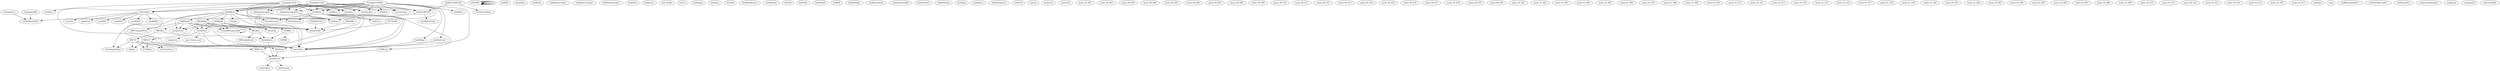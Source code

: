 /* Created by mdot for Matlab */
digraph m2html {
  ExampleUse1D -> funManu;
  ExampleUse1D -> initDirGRENAT;
  ExampleUse1D -> BuildCI;
  ExampleUse1D -> critErrDisp;
  ExampleUse1D -> dispDate;
  ExampleUse1D -> displaySurrogate;
  ExampleUse1D -> displaySurrogateCI;
  ExampleUse1D -> initDisp;
  ExampleUse1D -> initMeta;
  ExampleUse1D -> BuildMeta;
  ExampleUse1D -> EvalMeta;
  ExampleUse1D -> execParallel;
  ExampleUse1D -> mesuTime;
  ExampleUse2D -> initDirGRENAT;
  ExampleUse2D -> BuildCI;
  ExampleUse2D -> critErrDisp;
  ExampleUse2D -> dispDate;
  ExampleUse2D -> displaySurrogate;
  ExampleUse2D -> displaySurrogateCI;
  ExampleUse2D -> initDisp;
  ExampleUse2D -> initMeta;
  ExampleUse2D -> BuildMeta;
  ExampleUse2D -> EvalMeta;
  ExampleUse2D -> customClean;
  ExampleUse2D -> execParallel;
  ExampleUse2D -> mesuTime;
  ExampleUseDOE -> initDirGRENAT;
  ExampleUseDOE -> BuildCI;
  ExampleUseDOE -> critErrDisp;
  ExampleUseDOE -> dispDate;
  ExampleUseDOE -> displaySurrogate;
  ExampleUseDOE -> displaySurrogateCI;
  ExampleUseDOE -> initDisp;
  ExampleUseDOE -> initMeta;
  ExampleUseDOE -> initNbPts;
  ExampleUseDOE -> BuildMeta;
  ExampleUseDOE -> EvalMeta;
  ExampleUseDOE -> buildDisp;
  ExampleUseDOE -> customClean;
  ExampleUseDOE -> evalFunGrad;
  ExampleUseDOE -> execParallel;
  ExampleUseDOE -> mesuTime;
  LICENSE -> LICENSE;
  LICENSE -> LICENSE;
  LICENSE -> LICENSE;
  initDirGRENAT -> initDirMultiDOE;
  initDirGRENAT -> initMatlab2tikz;
  critErrDisp -> calcMSE;
  critErrDisp -> calcRAAE;
  critErrDisp -> calcRMAE;
  critErrDisp -> calcRMSE;
  critErrDisp -> corrFact;
  critErrDisp -> qualError;
  critErrDisp -> mesuTime;
  displaySurrogate -> saveDisp;
  displaySurrogate -> initDisp;
  displaySurrogate -> matlab2tikz;
  displaySurrogateCI -> initDisp;
  initMeta -> mesuTime;
  multiKernel -> multiTimes;
  multiKernel -> multitransp;
  ConsoleProgressBar -> ConsoleProgressBar;
  ExampleInfill -> initDirMultiDOE;
  ExampleUse -> initDirMultiDOE;
  LICENSE -> LICENSE;
  LICENSE -> LICENSE;
  LICENSE -> LICENSE;
  AUTHORS -> matlab2tikz;
  CHANGELOG -> matlab2tikz;
  README -> matlab2tikz;
  BuildMeta -> mergestruct;
  BuildMeta -> KRGBuild;
  BuildMeta -> PrepIn;
  BuildMeta -> RBFBuild;
  BuildMeta -> SVRBuild;
  BuildMeta -> CheckInputData;
  BuildMeta -> NormRenorm;
  BuildMeta -> NormRenormG;
  BuildMeta -> mesuTime;
  EstimPara -> pso_Trelea_mod;
  EstimPara -> stopEstim;
  EstimPara -> mesuTime;
  EvalMeta -> InfillCrit;
  EvalMeta -> KRGEval;
  EvalMeta -> RBFEval;
  EvalMeta -> SVREval;
  EvalMeta -> NormRenorm;
  EvalMeta -> NormRenormG;
  EvalMeta -> mesuTime;
  KRGBloc -> KRGLikelihood;
  KRGBloc -> KernMatrix;
  KRGBuild -> saveDisp;
  KRGBuild -> ConsoleProgressBar;
  KRGBuild -> matlab2tikz;
  KRGBuild -> mergestruct;
  KRGBuild -> EstimPara;
  KRGBuild -> KRGBloc;
  KRGBuild -> KRGCV;
  KRGBuild -> mesuTime;
  KRGCV -> LOOCalcError;
  KRGCV -> QQplot;
  KRGCV -> SCVRplot;
  KRGCV -> KRGEval;
  KRGCV -> mesuTime;
  KRGEval -> multiKernel;
  KernMatrix -> multiKernel;
  RBFBloc -> KernMatrix;
  RBFBloc -> RBFCV;
  RBFBuild -> saveDisp;
  RBFBuild -> ConsoleProgressBar;
  RBFBuild -> matlab2tikz;
  RBFBuild -> mergestruct;
  RBFBuild -> EstimPara;
  RBFBuild -> RBFBloc;
  RBFBuild -> RBFComputePara;
  RBFCV -> LOOCalcError;
  RBFCV -> QQplot;
  RBFCV -> SCVRplot;
  RBFCV -> RBFEval;
  RBFCV -> CheckInputData;
  RBFCV -> mesuTime;
  RBFEval -> multiKernel;
  SVRBloc -> KernMatrix;
  SVRBloc -> SVRSB;
  SVRBuild -> saveDisp;
  SVRBuild -> ConsoleProgressBar;
  SVRBuild -> matlab2tikz;
  SVRBuild -> mergestruct;
  SVRBuild -> EstimPara;
  SVRBuild -> KRGBloc;
  SVRBuild -> SVRBloc;
  SVREval -> multiKernel;
  buildDisp -> mesuTime;
  buildDocGRENAT -> initDirGRENAT;
  buildDocGRENAT -> listFilesToolbox;
  evalFunGrad -> mesuTime;

  ExampleUse1D [URL="GRENAT/ExampleUse1D.html"];
  ExampleUse2D [URL="GRENAT/ExampleUse2D.html"];
  ExampleUseDOE [URL="GRENAT/ExampleUseDOE.html"];
  LICENSE [URL="GRENAT/LICENSE.html"];
  README [URL="GRENAT/README.html"];
  funAHE [URL="GRENAT/funTest/funAHE.html"];
  funAckley [URL="GRENAT/funTest/funAckley.html"];
  funBeale [URL="GRENAT/funTest/funBeale.html"];
  funBohachevsky1 [URL="GRENAT/funTest/funBohachevsky1.html"];
  funBohachevsky2 [URL="GRENAT/funTest/funBohachevsky2.html"];
  funBohachevsky3 [URL="GRENAT/funTest/funBohachevsky3.html"];
  funBooth [URL="GRENAT/funTest/funBooth.html"];
  funBranin [URL="GRENAT/funTest/funBranin.html"];
  funColville [URL="GRENAT/funTest/funColville.html"];
  funCst [URL="GRENAT/funTest/funCst.html"];
  funDejong [URL="GRENAT/funTest/funDejong.html"];
  funDixon [URL="GRENAT/funTest/funDixon.html"];
  funGold [URL="GRENAT/funTest/funGold.html"];
  funManu [URL="GRENAT/funTest/funManu.html"];
  funMichalewicz [URL="GRENAT/funTest/funMichalewicz.html"];
  funMystery [URL="GRENAT/funTest/funMystery.html"];
  funNull [URL="GRENAT/funTest/funNull.html"];
  funPeaks [URL="GRENAT/funTest/funPeaks.html"];
  funPeaksN [URL="GRENAT/funTest/funPeaksN.html"];
  funRHE [URL="GRENAT/funTest/funRHE.html"];
  funRastrigin [URL="GRENAT/funTest/funRastrigin.html"];
  funRosenbrock [URL="GRENAT/funTest/funRosenbrock.html"];
  funRosenbrockM [URL="GRENAT/funTest/funRosenbrockM.html"];
  funSchwefel [URL="GRENAT/funTest/funSchwefel.html"];
  funSixHump [URL="GRENAT/funTest/funSixHump.html"];
  funSlope [URL="GRENAT/funTest/funSlope.html"];
  funSphere [URL="GRENAT/funTest/funSphere.html"];
  funSumSquare [URL="GRENAT/funTest/funSumSquare.html"];
  testFUN [URL="GRENAT/funTest/testFUN.html"];
  initDirGRENAT [URL="GRENAT/initDirGRENAT.html"];
  BuildCI [URL="GRENAT/src/crit/BuildCI.html"];
  InfillCrit [URL="GRENAT/src/crit/InfillCrit.html"];
  LOOCalcError [URL="GRENAT/src/crit/LOOCalcError.html"];
  calcMSE [URL="GRENAT/src/crit/calcMSE.html"];
  calcRAAE [URL="GRENAT/src/crit/calcRAAE.html"];
  calcRMAE [URL="GRENAT/src/crit/calcRMAE.html"];
  calcRMSE [URL="GRENAT/src/crit/calcRMSE.html"];
  corrFact [URL="GRENAT/src/crit/corrFact.html"];
  critErrDisp [URL="GRENAT/src/crit/critErrDisp.html"];
  qualError [URL="GRENAT/src/crit/qualError.html"];
  QQplot [URL="GRENAT/src/disp/QQplot.html"];
  SCVRplot [URL="GRENAT/src/disp/SCVRplot.html"];
  dispDate [URL="GRENAT/src/disp/dispDate.html"];
  displaySurrogate [URL="GRENAT/src/disp/displaySurrogate.html"];
  displaySurrogateCI [URL="GRENAT/src/disp/displaySurrogateCI.html"];
  saveDisp [URL="GRENAT/src/disp/saveDisp.html"];
  initDisp [URL="GRENAT/src/init/initDisp.html"];
  initMeta [URL="GRENAT/src/init/initMeta.html"];
  initNbPts [URL="GRENAT/src/init/initNbPts.html"];
  matern [URL="GRENAT/src/kernANDfun/matern.html"];
  matern32 [URL="GRENAT/src/kernANDfun/matern32.html"];
  matern52 [URL="GRENAT/src/kernANDfun/matern52.html"];
  mono_00_001 [URL="GRENAT/src/kernANDfun/monomial_basis/mono_00_001.html"];
  mono_00_002 [URL="GRENAT/src/kernANDfun/monomial_basis/mono_00_002.html"];
  mono_00_003 [URL="GRENAT/src/kernANDfun/monomial_basis/mono_00_003.html"];
  mono_00_004 [URL="GRENAT/src/kernANDfun/monomial_basis/mono_00_004.html"];
  mono_00_005 [URL="GRENAT/src/kernANDfun/monomial_basis/mono_00_005.html"];
  mono_00_006 [URL="GRENAT/src/kernANDfun/monomial_basis/mono_00_006.html"];
  mono_00_007 [URL="GRENAT/src/kernANDfun/monomial_basis/mono_00_007.html"];
  mono_00_008 [URL="GRENAT/src/kernANDfun/monomial_basis/mono_00_008.html"];
  mono_00_009 [URL="GRENAT/src/kernANDfun/monomial_basis/mono_00_009.html"];
  mono_00_010 [URL="GRENAT/src/kernANDfun/monomial_basis/mono_00_010.html"];
  mono_00_011 [URL="GRENAT/src/kernANDfun/monomial_basis/mono_00_011.html"];
  mono_00_012 [URL="GRENAT/src/kernANDfun/monomial_basis/mono_00_012.html"];
  mono_00_013 [URL="GRENAT/src/kernANDfun/monomial_basis/mono_00_013.html"];
  mono_00_014 [URL="GRENAT/src/kernANDfun/monomial_basis/mono_00_014.html"];
  mono_00_015 [URL="GRENAT/src/kernANDfun/monomial_basis/mono_00_015.html"];
  mono_00_016 [URL="GRENAT/src/kernANDfun/monomial_basis/mono_00_016.html"];
  mono_00_017 [URL="GRENAT/src/kernANDfun/monomial_basis/mono_00_017.html"];
  mono_00_018 [URL="GRENAT/src/kernANDfun/monomial_basis/mono_00_018.html"];
  mono_00_019 [URL="GRENAT/src/kernANDfun/monomial_basis/mono_00_019.html"];
  mono_00_020 [URL="GRENAT/src/kernANDfun/monomial_basis/mono_00_020.html"];
  mono_01_001 [URL="GRENAT/src/kernANDfun/monomial_basis/mono_01_001.html"];
  mono_01_002 [URL="GRENAT/src/kernANDfun/monomial_basis/mono_01_002.html"];
  mono_01_003 [URL="GRENAT/src/kernANDfun/monomial_basis/mono_01_003.html"];
  mono_01_004 [URL="GRENAT/src/kernANDfun/monomial_basis/mono_01_004.html"];
  mono_01_005 [URL="GRENAT/src/kernANDfun/monomial_basis/mono_01_005.html"];
  mono_01_006 [URL="GRENAT/src/kernANDfun/monomial_basis/mono_01_006.html"];
  mono_01_007 [URL="GRENAT/src/kernANDfun/monomial_basis/mono_01_007.html"];
  mono_01_008 [URL="GRENAT/src/kernANDfun/monomial_basis/mono_01_008.html"];
  mono_01_009 [URL="GRENAT/src/kernANDfun/monomial_basis/mono_01_009.html"];
  mono_01_010 [URL="GRENAT/src/kernANDfun/monomial_basis/mono_01_010.html"];
  mono_01_011 [URL="GRENAT/src/kernANDfun/monomial_basis/mono_01_011.html"];
  mono_01_012 [URL="GRENAT/src/kernANDfun/monomial_basis/mono_01_012.html"];
  mono_01_013 [URL="GRENAT/src/kernANDfun/monomial_basis/mono_01_013.html"];
  mono_01_014 [URL="GRENAT/src/kernANDfun/monomial_basis/mono_01_014.html"];
  mono_01_015 [URL="GRENAT/src/kernANDfun/monomial_basis/mono_01_015.html"];
  mono_01_016 [URL="GRENAT/src/kernANDfun/monomial_basis/mono_01_016.html"];
  mono_01_017 [URL="GRENAT/src/kernANDfun/monomial_basis/mono_01_017.html"];
  mono_01_018 [URL="GRENAT/src/kernANDfun/monomial_basis/mono_01_018.html"];
  mono_01_019 [URL="GRENAT/src/kernANDfun/monomial_basis/mono_01_019.html"];
  mono_01_020 [URL="GRENAT/src/kernANDfun/monomial_basis/mono_01_020.html"];
  mono_02_001 [URL="GRENAT/src/kernANDfun/monomial_basis/mono_02_001.html"];
  mono_02_002 [URL="GRENAT/src/kernANDfun/monomial_basis/mono_02_002.html"];
  mono_02_003 [URL="GRENAT/src/kernANDfun/monomial_basis/mono_02_003.html"];
  mono_02_004 [URL="GRENAT/src/kernANDfun/monomial_basis/mono_02_004.html"];
  mono_02_005 [URL="GRENAT/src/kernANDfun/monomial_basis/mono_02_005.html"];
  mono_02_006 [URL="GRENAT/src/kernANDfun/monomial_basis/mono_02_006.html"];
  mono_02_007 [URL="GRENAT/src/kernANDfun/monomial_basis/mono_02_007.html"];
  mono_02_008 [URL="GRENAT/src/kernANDfun/monomial_basis/mono_02_008.html"];
  mono_02_009 [URL="GRENAT/src/kernANDfun/monomial_basis/mono_02_009.html"];
  mono_02_010 [URL="GRENAT/src/kernANDfun/monomial_basis/mono_02_010.html"];
  mono_02_011 [URL="GRENAT/src/kernANDfun/monomial_basis/mono_02_011.html"];
  mono_02_012 [URL="GRENAT/src/kernANDfun/monomial_basis/mono_02_012.html"];
  mono_02_013 [URL="GRENAT/src/kernANDfun/monomial_basis/mono_02_013.html"];
  mono_02_014 [URL="GRENAT/src/kernANDfun/monomial_basis/mono_02_014.html"];
  mono_02_015 [URL="GRENAT/src/kernANDfun/monomial_basis/mono_02_015.html"];
  mono_02_016 [URL="GRENAT/src/kernANDfun/monomial_basis/mono_02_016.html"];
  mono_02_017 [URL="GRENAT/src/kernANDfun/monomial_basis/mono_02_017.html"];
  multiKernel [URL="GRENAT/src/kernANDfun/multiKernel.html"];
  multiqua [URL="GRENAT/src/kernANDfun/multiqua.html"];
  sexp [URL="GRENAT/src/kernANDfun/sexp.html"];
  toolBenchmarkFct [URL="GRENAT/src/kernANDfun/toolBenchmarkFct.html"];
  toolCheckKernelFct [URL="GRENAT/src/kernANDfun/toolCheckKernelFct.html"];
  toolExportFct [URL="GRENAT/src/kernANDfun/toolExportFct.html"];
  toolGeneMonomial [URL="GRENAT/src/kernANDfun/toolGeneMonomial.html"];
  ConsoleProgressBar [URL="GRENAT/src/libs/ConsoleProgressBar.html"];
  ExampleInfill [URL="GRENAT/src/libs/MultiDOE/ExampleInfill.html"];
  ExampleUse [URL="GRENAT/src/libs/MultiDOE/ExampleUse.html"];
  LICENSE [URL="GRENAT/src/libs/MultiDOE/LICENSE.html"];
  README [URL="GRENAT/src/libs/MultiDOE/README.html"];
  initDirMultiDOE [URL="GRENAT/src/libs/MultiDOE/initDirMultiDOE.html"];
  pso_Trelea_mod [URL="GRENAT/src/libs/PSOt/pso_Trelea_mod.html"];
  initMatlab2tikz [URL="GRENAT/src/libs/initMatlab2tikz.html"];
  matlab2tikz [URL="GRENAT/src/libs/matlab2tikz.html"];
  AUTHORS [URL="GRENAT/src/libs/matlab2tikz/AUTHORS.html"];
  CHANGELOG [URL="GRENAT/src/libs/matlab2tikz/CHANGELOG.html"];
  LICENSE [URL="GRENAT/src/libs/matlab2tikz/LICENSE.html"];
  README [URL="GRENAT/src/libs/matlab2tikz/README.html"];
  mergestruct [URL="GRENAT/src/libs/mergestruct.html"];
  multiTimes [URL="GRENAT/src/libs/multiTimes.html"];
  multiprod [URL="GRENAT/src/libs/multiprod.html"];
  multitransp [URL="GRENAT/src/libs/multitransp.html"];
  BuildMeta [URL="GRENAT/src/surrogate/BuildMeta.html"];
  EstimPara [URL="GRENAT/src/surrogate/EstimPara.html"];
  EvalMeta [URL="GRENAT/src/surrogate/EvalMeta.html"];
  KRGBloc [URL="GRENAT/src/surrogate/KRGBloc.html"];
  KRGBuild [URL="GRENAT/src/surrogate/KRGBuild.html"];
  KRGCV [URL="GRENAT/src/surrogate/KRGCV.html"];
  KRGEval [URL="GRENAT/src/surrogate/KRGEval.html"];
  KRGLikelihood [URL="GRENAT/src/surrogate/KRGLikelihood.html"];
  KernMatrix [URL="GRENAT/src/surrogate/KernMatrix.html"];
  PrepIn [URL="GRENAT/src/surrogate/PrepIn.html"];
  RBFBloc [URL="GRENAT/src/surrogate/RBFBloc.html"];
  RBFBuild [URL="GRENAT/src/surrogate/RBFBuild.html"];
  RBFCV [URL="GRENAT/src/surrogate/RBFCV.html"];
  RBFComputePara [URL="GRENAT/src/surrogate/RBFComputePara.html"];
  RBFEval [URL="GRENAT/src/surrogate/RBFEval.html"];
  SVRBloc [URL="GRENAT/src/surrogate/SVRBloc.html"];
  SVRBuild [URL="GRENAT/src/surrogate/SVRBuild.html"];
  SVREval [URL="GRENAT/src/surrogate/SVREval.html"];
  SVRSB [URL="GRENAT/src/surrogate/SVRSB.html"];
  stopEstim [URL="GRENAT/src/surrogate/stopEstim.html"];
  CheckInputData [URL="GRENAT/src/various/CheckInputData.html"];
  NormRenorm [URL="GRENAT/src/various/NormRenorm.html"];
  NormRenormG [URL="GRENAT/src/various/NormRenormG.html"];
  buildDisp [URL="GRENAT/src/various/buildDisp.html"];
  buildDocGRENAT [URL="GRENAT/src/various/buildDocGRENAT.html"];
  customClean [URL="GRENAT/src/various/customClean.html"];
  evalFunGrad [URL="GRENAT/src/various/evalFunGrad.html"];
  example2D [URL="GRENAT/src/various/example2D.html"];
  execParallel [URL="GRENAT/src/various/execParallel.html"];
  listFilesToolbox [URL="GRENAT/src/various/listFilesToolbox.html"];
  mesuTime [URL="GRENAT/src/various/mesuTime.html"];
  statusParallel [URL="GRENAT/src/various/statusParallel.html"];
}
